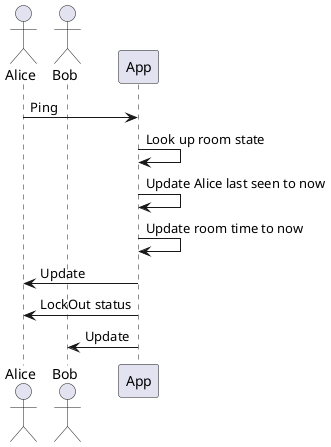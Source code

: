 @startuml
actor Alice
actor Bob
participant App

Alice -> App: Ping
App -> App: Look up room state
App -> App: Update Alice last seen to now
App -> App: Update room time to now
Alice <- App: Update
Alice <- App: LockOut status
Bob <- App: Update
@enduml